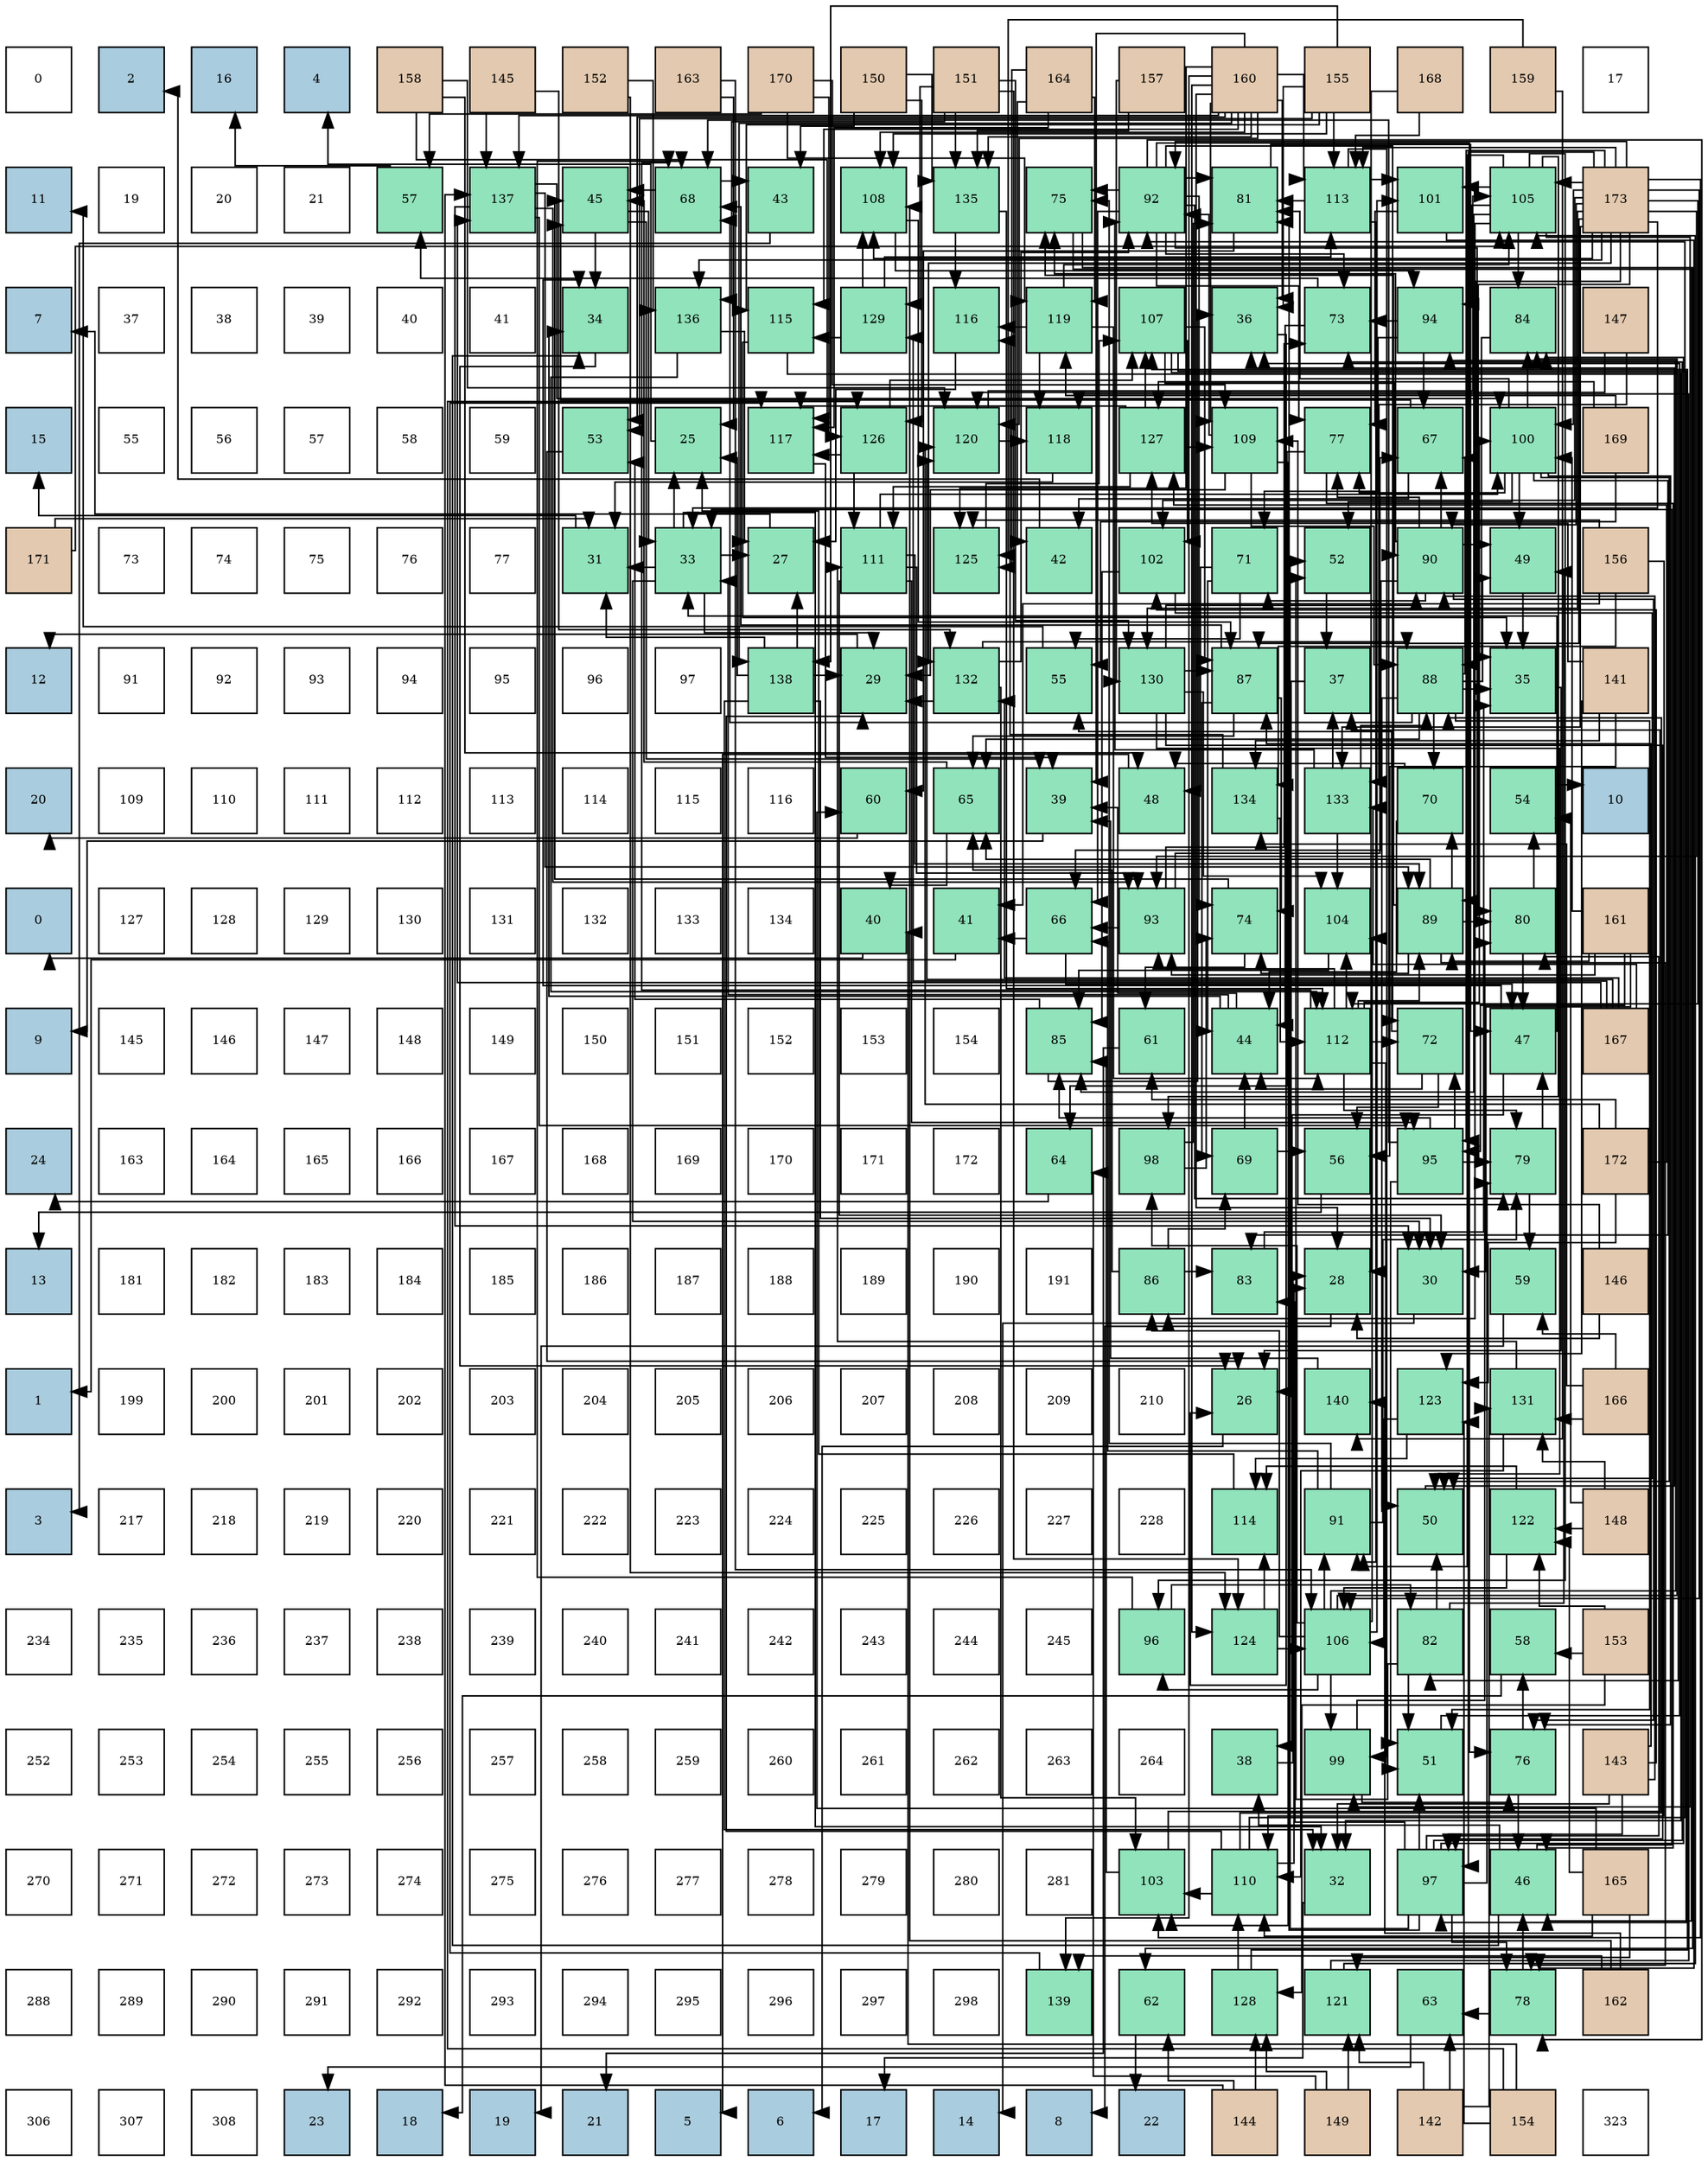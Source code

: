 digraph layout{
 rankdir=TB;
 splines=ortho;
 node [style=filled shape=square fixedsize=true width=0.6];
0[label="0", fontsize=8, fillcolor="#ffffff"];
1[label="2", fontsize=8, fillcolor="#a9ccde"];
2[label="16", fontsize=8, fillcolor="#a9ccde"];
3[label="4", fontsize=8, fillcolor="#a9ccde"];
4[label="158", fontsize=8, fillcolor="#e3c9af"];
5[label="145", fontsize=8, fillcolor="#e3c9af"];
6[label="152", fontsize=8, fillcolor="#e3c9af"];
7[label="163", fontsize=8, fillcolor="#e3c9af"];
8[label="170", fontsize=8, fillcolor="#e3c9af"];
9[label="150", fontsize=8, fillcolor="#e3c9af"];
10[label="151", fontsize=8, fillcolor="#e3c9af"];
11[label="164", fontsize=8, fillcolor="#e3c9af"];
12[label="157", fontsize=8, fillcolor="#e3c9af"];
13[label="160", fontsize=8, fillcolor="#e3c9af"];
14[label="155", fontsize=8, fillcolor="#e3c9af"];
15[label="168", fontsize=8, fillcolor="#e3c9af"];
16[label="159", fontsize=8, fillcolor="#e3c9af"];
17[label="17", fontsize=8, fillcolor="#ffffff"];
18[label="11", fontsize=8, fillcolor="#a9ccde"];
19[label="19", fontsize=8, fillcolor="#ffffff"];
20[label="20", fontsize=8, fillcolor="#ffffff"];
21[label="21", fontsize=8, fillcolor="#ffffff"];
22[label="57", fontsize=8, fillcolor="#91e3bb"];
23[label="137", fontsize=8, fillcolor="#91e3bb"];
24[label="45", fontsize=8, fillcolor="#91e3bb"];
25[label="68", fontsize=8, fillcolor="#91e3bb"];
26[label="43", fontsize=8, fillcolor="#91e3bb"];
27[label="108", fontsize=8, fillcolor="#91e3bb"];
28[label="135", fontsize=8, fillcolor="#91e3bb"];
29[label="75", fontsize=8, fillcolor="#91e3bb"];
30[label="92", fontsize=8, fillcolor="#91e3bb"];
31[label="81", fontsize=8, fillcolor="#91e3bb"];
32[label="113", fontsize=8, fillcolor="#91e3bb"];
33[label="101", fontsize=8, fillcolor="#91e3bb"];
34[label="105", fontsize=8, fillcolor="#91e3bb"];
35[label="173", fontsize=8, fillcolor="#e3c9af"];
36[label="7", fontsize=8, fillcolor="#a9ccde"];
37[label="37", fontsize=8, fillcolor="#ffffff"];
38[label="38", fontsize=8, fillcolor="#ffffff"];
39[label="39", fontsize=8, fillcolor="#ffffff"];
40[label="40", fontsize=8, fillcolor="#ffffff"];
41[label="41", fontsize=8, fillcolor="#ffffff"];
42[label="34", fontsize=8, fillcolor="#91e3bb"];
43[label="136", fontsize=8, fillcolor="#91e3bb"];
44[label="115", fontsize=8, fillcolor="#91e3bb"];
45[label="129", fontsize=8, fillcolor="#91e3bb"];
46[label="116", fontsize=8, fillcolor="#91e3bb"];
47[label="119", fontsize=8, fillcolor="#91e3bb"];
48[label="107", fontsize=8, fillcolor="#91e3bb"];
49[label="36", fontsize=8, fillcolor="#91e3bb"];
50[label="73", fontsize=8, fillcolor="#91e3bb"];
51[label="94", fontsize=8, fillcolor="#91e3bb"];
52[label="84", fontsize=8, fillcolor="#91e3bb"];
53[label="147", fontsize=8, fillcolor="#e3c9af"];
54[label="15", fontsize=8, fillcolor="#a9ccde"];
55[label="55", fontsize=8, fillcolor="#ffffff"];
56[label="56", fontsize=8, fillcolor="#ffffff"];
57[label="57", fontsize=8, fillcolor="#ffffff"];
58[label="58", fontsize=8, fillcolor="#ffffff"];
59[label="59", fontsize=8, fillcolor="#ffffff"];
60[label="53", fontsize=8, fillcolor="#91e3bb"];
61[label="25", fontsize=8, fillcolor="#91e3bb"];
62[label="117", fontsize=8, fillcolor="#91e3bb"];
63[label="126", fontsize=8, fillcolor="#91e3bb"];
64[label="120", fontsize=8, fillcolor="#91e3bb"];
65[label="118", fontsize=8, fillcolor="#91e3bb"];
66[label="127", fontsize=8, fillcolor="#91e3bb"];
67[label="109", fontsize=8, fillcolor="#91e3bb"];
68[label="77", fontsize=8, fillcolor="#91e3bb"];
69[label="67", fontsize=8, fillcolor="#91e3bb"];
70[label="100", fontsize=8, fillcolor="#91e3bb"];
71[label="169", fontsize=8, fillcolor="#e3c9af"];
72[label="171", fontsize=8, fillcolor="#e3c9af"];
73[label="73", fontsize=8, fillcolor="#ffffff"];
74[label="74", fontsize=8, fillcolor="#ffffff"];
75[label="75", fontsize=8, fillcolor="#ffffff"];
76[label="76", fontsize=8, fillcolor="#ffffff"];
77[label="77", fontsize=8, fillcolor="#ffffff"];
78[label="31", fontsize=8, fillcolor="#91e3bb"];
79[label="33", fontsize=8, fillcolor="#91e3bb"];
80[label="27", fontsize=8, fillcolor="#91e3bb"];
81[label="111", fontsize=8, fillcolor="#91e3bb"];
82[label="125", fontsize=8, fillcolor="#91e3bb"];
83[label="42", fontsize=8, fillcolor="#91e3bb"];
84[label="102", fontsize=8, fillcolor="#91e3bb"];
85[label="71", fontsize=8, fillcolor="#91e3bb"];
86[label="52", fontsize=8, fillcolor="#91e3bb"];
87[label="90", fontsize=8, fillcolor="#91e3bb"];
88[label="49", fontsize=8, fillcolor="#91e3bb"];
89[label="156", fontsize=8, fillcolor="#e3c9af"];
90[label="12", fontsize=8, fillcolor="#a9ccde"];
91[label="91", fontsize=8, fillcolor="#ffffff"];
92[label="92", fontsize=8, fillcolor="#ffffff"];
93[label="93", fontsize=8, fillcolor="#ffffff"];
94[label="94", fontsize=8, fillcolor="#ffffff"];
95[label="95", fontsize=8, fillcolor="#ffffff"];
96[label="96", fontsize=8, fillcolor="#ffffff"];
97[label="97", fontsize=8, fillcolor="#ffffff"];
98[label="138", fontsize=8, fillcolor="#91e3bb"];
99[label="29", fontsize=8, fillcolor="#91e3bb"];
100[label="132", fontsize=8, fillcolor="#91e3bb"];
101[label="55", fontsize=8, fillcolor="#91e3bb"];
102[label="130", fontsize=8, fillcolor="#91e3bb"];
103[label="87", fontsize=8, fillcolor="#91e3bb"];
104[label="37", fontsize=8, fillcolor="#91e3bb"];
105[label="88", fontsize=8, fillcolor="#91e3bb"];
106[label="35", fontsize=8, fillcolor="#91e3bb"];
107[label="141", fontsize=8, fillcolor="#e3c9af"];
108[label="20", fontsize=8, fillcolor="#a9ccde"];
109[label="109", fontsize=8, fillcolor="#ffffff"];
110[label="110", fontsize=8, fillcolor="#ffffff"];
111[label="111", fontsize=8, fillcolor="#ffffff"];
112[label="112", fontsize=8, fillcolor="#ffffff"];
113[label="113", fontsize=8, fillcolor="#ffffff"];
114[label="114", fontsize=8, fillcolor="#ffffff"];
115[label="115", fontsize=8, fillcolor="#ffffff"];
116[label="116", fontsize=8, fillcolor="#ffffff"];
117[label="60", fontsize=8, fillcolor="#91e3bb"];
118[label="65", fontsize=8, fillcolor="#91e3bb"];
119[label="39", fontsize=8, fillcolor="#91e3bb"];
120[label="48", fontsize=8, fillcolor="#91e3bb"];
121[label="134", fontsize=8, fillcolor="#91e3bb"];
122[label="133", fontsize=8, fillcolor="#91e3bb"];
123[label="70", fontsize=8, fillcolor="#91e3bb"];
124[label="54", fontsize=8, fillcolor="#91e3bb"];
125[label="10", fontsize=8, fillcolor="#a9ccde"];
126[label="0", fontsize=8, fillcolor="#a9ccde"];
127[label="127", fontsize=8, fillcolor="#ffffff"];
128[label="128", fontsize=8, fillcolor="#ffffff"];
129[label="129", fontsize=8, fillcolor="#ffffff"];
130[label="130", fontsize=8, fillcolor="#ffffff"];
131[label="131", fontsize=8, fillcolor="#ffffff"];
132[label="132", fontsize=8, fillcolor="#ffffff"];
133[label="133", fontsize=8, fillcolor="#ffffff"];
134[label="134", fontsize=8, fillcolor="#ffffff"];
135[label="40", fontsize=8, fillcolor="#91e3bb"];
136[label="41", fontsize=8, fillcolor="#91e3bb"];
137[label="66", fontsize=8, fillcolor="#91e3bb"];
138[label="93", fontsize=8, fillcolor="#91e3bb"];
139[label="74", fontsize=8, fillcolor="#91e3bb"];
140[label="104", fontsize=8, fillcolor="#91e3bb"];
141[label="89", fontsize=8, fillcolor="#91e3bb"];
142[label="80", fontsize=8, fillcolor="#91e3bb"];
143[label="161", fontsize=8, fillcolor="#e3c9af"];
144[label="9", fontsize=8, fillcolor="#a9ccde"];
145[label="145", fontsize=8, fillcolor="#ffffff"];
146[label="146", fontsize=8, fillcolor="#ffffff"];
147[label="147", fontsize=8, fillcolor="#ffffff"];
148[label="148", fontsize=8, fillcolor="#ffffff"];
149[label="149", fontsize=8, fillcolor="#ffffff"];
150[label="150", fontsize=8, fillcolor="#ffffff"];
151[label="151", fontsize=8, fillcolor="#ffffff"];
152[label="152", fontsize=8, fillcolor="#ffffff"];
153[label="153", fontsize=8, fillcolor="#ffffff"];
154[label="154", fontsize=8, fillcolor="#ffffff"];
155[label="85", fontsize=8, fillcolor="#91e3bb"];
156[label="61", fontsize=8, fillcolor="#91e3bb"];
157[label="44", fontsize=8, fillcolor="#91e3bb"];
158[label="112", fontsize=8, fillcolor="#91e3bb"];
159[label="72", fontsize=8, fillcolor="#91e3bb"];
160[label="47", fontsize=8, fillcolor="#91e3bb"];
161[label="167", fontsize=8, fillcolor="#e3c9af"];
162[label="24", fontsize=8, fillcolor="#a9ccde"];
163[label="163", fontsize=8, fillcolor="#ffffff"];
164[label="164", fontsize=8, fillcolor="#ffffff"];
165[label="165", fontsize=8, fillcolor="#ffffff"];
166[label="166", fontsize=8, fillcolor="#ffffff"];
167[label="167", fontsize=8, fillcolor="#ffffff"];
168[label="168", fontsize=8, fillcolor="#ffffff"];
169[label="169", fontsize=8, fillcolor="#ffffff"];
170[label="170", fontsize=8, fillcolor="#ffffff"];
171[label="171", fontsize=8, fillcolor="#ffffff"];
172[label="172", fontsize=8, fillcolor="#ffffff"];
173[label="64", fontsize=8, fillcolor="#91e3bb"];
174[label="98", fontsize=8, fillcolor="#91e3bb"];
175[label="69", fontsize=8, fillcolor="#91e3bb"];
176[label="56", fontsize=8, fillcolor="#91e3bb"];
177[label="95", fontsize=8, fillcolor="#91e3bb"];
178[label="79", fontsize=8, fillcolor="#91e3bb"];
179[label="172", fontsize=8, fillcolor="#e3c9af"];
180[label="13", fontsize=8, fillcolor="#a9ccde"];
181[label="181", fontsize=8, fillcolor="#ffffff"];
182[label="182", fontsize=8, fillcolor="#ffffff"];
183[label="183", fontsize=8, fillcolor="#ffffff"];
184[label="184", fontsize=8, fillcolor="#ffffff"];
185[label="185", fontsize=8, fillcolor="#ffffff"];
186[label="186", fontsize=8, fillcolor="#ffffff"];
187[label="187", fontsize=8, fillcolor="#ffffff"];
188[label="188", fontsize=8, fillcolor="#ffffff"];
189[label="189", fontsize=8, fillcolor="#ffffff"];
190[label="190", fontsize=8, fillcolor="#ffffff"];
191[label="191", fontsize=8, fillcolor="#ffffff"];
192[label="86", fontsize=8, fillcolor="#91e3bb"];
193[label="83", fontsize=8, fillcolor="#91e3bb"];
194[label="28", fontsize=8, fillcolor="#91e3bb"];
195[label="30", fontsize=8, fillcolor="#91e3bb"];
196[label="59", fontsize=8, fillcolor="#91e3bb"];
197[label="146", fontsize=8, fillcolor="#e3c9af"];
198[label="1", fontsize=8, fillcolor="#a9ccde"];
199[label="199", fontsize=8, fillcolor="#ffffff"];
200[label="200", fontsize=8, fillcolor="#ffffff"];
201[label="201", fontsize=8, fillcolor="#ffffff"];
202[label="202", fontsize=8, fillcolor="#ffffff"];
203[label="203", fontsize=8, fillcolor="#ffffff"];
204[label="204", fontsize=8, fillcolor="#ffffff"];
205[label="205", fontsize=8, fillcolor="#ffffff"];
206[label="206", fontsize=8, fillcolor="#ffffff"];
207[label="207", fontsize=8, fillcolor="#ffffff"];
208[label="208", fontsize=8, fillcolor="#ffffff"];
209[label="209", fontsize=8, fillcolor="#ffffff"];
210[label="210", fontsize=8, fillcolor="#ffffff"];
211[label="26", fontsize=8, fillcolor="#91e3bb"];
212[label="140", fontsize=8, fillcolor="#91e3bb"];
213[label="123", fontsize=8, fillcolor="#91e3bb"];
214[label="131", fontsize=8, fillcolor="#91e3bb"];
215[label="166", fontsize=8, fillcolor="#e3c9af"];
216[label="3", fontsize=8, fillcolor="#a9ccde"];
217[label="217", fontsize=8, fillcolor="#ffffff"];
218[label="218", fontsize=8, fillcolor="#ffffff"];
219[label="219", fontsize=8, fillcolor="#ffffff"];
220[label="220", fontsize=8, fillcolor="#ffffff"];
221[label="221", fontsize=8, fillcolor="#ffffff"];
222[label="222", fontsize=8, fillcolor="#ffffff"];
223[label="223", fontsize=8, fillcolor="#ffffff"];
224[label="224", fontsize=8, fillcolor="#ffffff"];
225[label="225", fontsize=8, fillcolor="#ffffff"];
226[label="226", fontsize=8, fillcolor="#ffffff"];
227[label="227", fontsize=8, fillcolor="#ffffff"];
228[label="228", fontsize=8, fillcolor="#ffffff"];
229[label="114", fontsize=8, fillcolor="#91e3bb"];
230[label="91", fontsize=8, fillcolor="#91e3bb"];
231[label="50", fontsize=8, fillcolor="#91e3bb"];
232[label="122", fontsize=8, fillcolor="#91e3bb"];
233[label="148", fontsize=8, fillcolor="#e3c9af"];
234[label="234", fontsize=8, fillcolor="#ffffff"];
235[label="235", fontsize=8, fillcolor="#ffffff"];
236[label="236", fontsize=8, fillcolor="#ffffff"];
237[label="237", fontsize=8, fillcolor="#ffffff"];
238[label="238", fontsize=8, fillcolor="#ffffff"];
239[label="239", fontsize=8, fillcolor="#ffffff"];
240[label="240", fontsize=8, fillcolor="#ffffff"];
241[label="241", fontsize=8, fillcolor="#ffffff"];
242[label="242", fontsize=8, fillcolor="#ffffff"];
243[label="243", fontsize=8, fillcolor="#ffffff"];
244[label="244", fontsize=8, fillcolor="#ffffff"];
245[label="245", fontsize=8, fillcolor="#ffffff"];
246[label="96", fontsize=8, fillcolor="#91e3bb"];
247[label="124", fontsize=8, fillcolor="#91e3bb"];
248[label="106", fontsize=8, fillcolor="#91e3bb"];
249[label="82", fontsize=8, fillcolor="#91e3bb"];
250[label="58", fontsize=8, fillcolor="#91e3bb"];
251[label="153", fontsize=8, fillcolor="#e3c9af"];
252[label="252", fontsize=8, fillcolor="#ffffff"];
253[label="253", fontsize=8, fillcolor="#ffffff"];
254[label="254", fontsize=8, fillcolor="#ffffff"];
255[label="255", fontsize=8, fillcolor="#ffffff"];
256[label="256", fontsize=8, fillcolor="#ffffff"];
257[label="257", fontsize=8, fillcolor="#ffffff"];
258[label="258", fontsize=8, fillcolor="#ffffff"];
259[label="259", fontsize=8, fillcolor="#ffffff"];
260[label="260", fontsize=8, fillcolor="#ffffff"];
261[label="261", fontsize=8, fillcolor="#ffffff"];
262[label="262", fontsize=8, fillcolor="#ffffff"];
263[label="263", fontsize=8, fillcolor="#ffffff"];
264[label="264", fontsize=8, fillcolor="#ffffff"];
265[label="38", fontsize=8, fillcolor="#91e3bb"];
266[label="99", fontsize=8, fillcolor="#91e3bb"];
267[label="51", fontsize=8, fillcolor="#91e3bb"];
268[label="76", fontsize=8, fillcolor="#91e3bb"];
269[label="143", fontsize=8, fillcolor="#e3c9af"];
270[label="270", fontsize=8, fillcolor="#ffffff"];
271[label="271", fontsize=8, fillcolor="#ffffff"];
272[label="272", fontsize=8, fillcolor="#ffffff"];
273[label="273", fontsize=8, fillcolor="#ffffff"];
274[label="274", fontsize=8, fillcolor="#ffffff"];
275[label="275", fontsize=8, fillcolor="#ffffff"];
276[label="276", fontsize=8, fillcolor="#ffffff"];
277[label="277", fontsize=8, fillcolor="#ffffff"];
278[label="278", fontsize=8, fillcolor="#ffffff"];
279[label="279", fontsize=8, fillcolor="#ffffff"];
280[label="280", fontsize=8, fillcolor="#ffffff"];
281[label="281", fontsize=8, fillcolor="#ffffff"];
282[label="103", fontsize=8, fillcolor="#91e3bb"];
283[label="110", fontsize=8, fillcolor="#91e3bb"];
284[label="32", fontsize=8, fillcolor="#91e3bb"];
285[label="97", fontsize=8, fillcolor="#91e3bb"];
286[label="46", fontsize=8, fillcolor="#91e3bb"];
287[label="165", fontsize=8, fillcolor="#e3c9af"];
288[label="288", fontsize=8, fillcolor="#ffffff"];
289[label="289", fontsize=8, fillcolor="#ffffff"];
290[label="290", fontsize=8, fillcolor="#ffffff"];
291[label="291", fontsize=8, fillcolor="#ffffff"];
292[label="292", fontsize=8, fillcolor="#ffffff"];
293[label="293", fontsize=8, fillcolor="#ffffff"];
294[label="294", fontsize=8, fillcolor="#ffffff"];
295[label="295", fontsize=8, fillcolor="#ffffff"];
296[label="296", fontsize=8, fillcolor="#ffffff"];
297[label="297", fontsize=8, fillcolor="#ffffff"];
298[label="298", fontsize=8, fillcolor="#ffffff"];
299[label="139", fontsize=8, fillcolor="#91e3bb"];
300[label="62", fontsize=8, fillcolor="#91e3bb"];
301[label="128", fontsize=8, fillcolor="#91e3bb"];
302[label="121", fontsize=8, fillcolor="#91e3bb"];
303[label="63", fontsize=8, fillcolor="#91e3bb"];
304[label="78", fontsize=8, fillcolor="#91e3bb"];
305[label="162", fontsize=8, fillcolor="#e3c9af"];
306[label="306", fontsize=8, fillcolor="#ffffff"];
307[label="307", fontsize=8, fillcolor="#ffffff"];
308[label="308", fontsize=8, fillcolor="#ffffff"];
309[label="23", fontsize=8, fillcolor="#a9ccde"];
310[label="18", fontsize=8, fillcolor="#a9ccde"];
311[label="19", fontsize=8, fillcolor="#a9ccde"];
312[label="21", fontsize=8, fillcolor="#a9ccde"];
313[label="5", fontsize=8, fillcolor="#a9ccde"];
314[label="6", fontsize=8, fillcolor="#a9ccde"];
315[label="17", fontsize=8, fillcolor="#a9ccde"];
316[label="14", fontsize=8, fillcolor="#a9ccde"];
317[label="8", fontsize=8, fillcolor="#a9ccde"];
318[label="22", fontsize=8, fillcolor="#a9ccde"];
319[label="144", fontsize=8, fillcolor="#e3c9af"];
320[label="149", fontsize=8, fillcolor="#e3c9af"];
321[label="142", fontsize=8, fillcolor="#e3c9af"];
322[label="154", fontsize=8, fillcolor="#e3c9af"];
323[label="323", fontsize=8, fillcolor="#ffffff"];
edge [constraint=false, style=vis];61 -> 3;
211 -> 314;
80 -> 36;
194 -> 317;
99 -> 90;
195 -> 316;
78 -> 54;
284 -> 315;
79 -> 61;
79 -> 80;
79 -> 99;
79 -> 195;
79 -> 78;
79 -> 284;
42 -> 211;
106 -> 211;
49 -> 211;
104 -> 211;
265 -> 194;
119 -> 144;
135 -> 126;
136 -> 198;
83 -> 1;
26 -> 216;
157 -> 79;
157 -> 42;
157 -> 119;
24 -> 79;
24 -> 42;
24 -> 119;
286 -> 79;
286 -> 42;
286 -> 265;
160 -> 79;
160 -> 42;
160 -> 265;
120 -> 313;
88 -> 106;
231 -> 49;
267 -> 49;
86 -> 104;
60 -> 211;
124 -> 125;
101 -> 18;
176 -> 180;
22 -> 2;
250 -> 310;
196 -> 311;
117 -> 108;
156 -> 312;
300 -> 318;
303 -> 309;
173 -> 162;
118 -> 135;
118 -> 24;
137 -> 136;
137 -> 160;
69 -> 83;
69 -> 24;
25 -> 26;
25 -> 24;
175 -> 157;
175 -> 176;
123 -> 157;
123 -> 120;
85 -> 157;
85 -> 120;
85 -> 101;
159 -> 157;
159 -> 101;
159 -> 176;
50 -> 157;
50 -> 22;
139 -> 24;
139 -> 156;
29 -> 286;
29 -> 300;
268 -> 286;
268 -> 250;
68 -> 286;
68 -> 173;
304 -> 286;
304 -> 303;
178 -> 160;
178 -> 196;
142 -> 160;
142 -> 124;
31 -> 160;
31 -> 117;
249 -> 88;
249 -> 231;
249 -> 267;
249 -> 86;
193 -> 106;
52 -> 106;
155 -> 49;
155 -> 60;
192 -> 118;
192 -> 175;
192 -> 193;
103 -> 118;
103 -> 25;
103 -> 175;
103 -> 139;
105 -> 106;
105 -> 88;
105 -> 231;
105 -> 267;
105 -> 118;
105 -> 69;
105 -> 25;
105 -> 123;
141 -> 118;
141 -> 123;
141 -> 139;
141 -> 29;
141 -> 304;
141 -> 142;
87 -> 88;
87 -> 137;
87 -> 69;
87 -> 85;
87 -> 29;
87 -> 268;
87 -> 68;
230 -> 137;
230 -> 29;
230 -> 178;
30 -> 137;
30 -> 159;
30 -> 50;
30 -> 139;
30 -> 29;
30 -> 268;
30 -> 68;
30 -> 304;
30 -> 178;
30 -> 142;
30 -> 31;
138 -> 137;
138 -> 69;
138 -> 50;
51 -> 69;
51 -> 85;
51 -> 50;
177 -> 267;
177 -> 25;
177 -> 159;
177 -> 178;
177 -> 155;
246 -> 25;
246 -> 249;
285 -> 267;
285 -> 86;
285 -> 50;
285 -> 304;
285 -> 178;
285 -> 142;
285 -> 31;
285 -> 193;
285 -> 52;
174 -> 139;
174 -> 31;
266 -> 268;
266 -> 142;
70 -> 88;
70 -> 231;
70 -> 86;
70 -> 268;
70 -> 68;
70 -> 31;
70 -> 193;
70 -> 52;
33 -> 68;
33 -> 304;
84 -> 231;
84 -> 155;
282 -> 104;
282 -> 155;
140 -> 155;
34 -> 52;
34 -> 155;
34 -> 192;
34 -> 230;
34 -> 51;
34 -> 246;
34 -> 174;
34 -> 266;
34 -> 33;
248 -> 52;
248 -> 192;
248 -> 230;
248 -> 51;
248 -> 246;
248 -> 174;
248 -> 266;
248 -> 33;
248 -> 140;
48 -> 284;
48 -> 103;
48 -> 87;
48 -> 285;
48 -> 84;
27 -> 103;
27 -> 51;
67 -> 99;
67 -> 105;
67 -> 30;
67 -> 282;
283 -> 194;
283 -> 99;
283 -> 105;
283 -> 30;
283 -> 282;
81 -> 195;
81 -> 141;
81 -> 138;
81 -> 177;
81 -> 70;
158 -> 267;
158 -> 25;
158 -> 159;
158 -> 178;
158 -> 141;
158 -> 138;
158 -> 70;
158 -> 140;
32 -> 31;
32 -> 230;
32 -> 266;
32 -> 33;
229 -> 61;
44 -> 106;
44 -> 249;
46 -> 80;
62 -> 119;
65 -> 78;
47 -> 34;
47 -> 158;
47 -> 46;
47 -> 65;
64 -> 34;
64 -> 65;
302 -> 34;
302 -> 65;
232 -> 248;
232 -> 229;
213 -> 248;
213 -> 229;
247 -> 248;
247 -> 229;
82 -> 48;
63 -> 48;
63 -> 81;
63 -> 62;
66 -> 48;
66 -> 67;
66 -> 81;
66 -> 62;
301 -> 48;
301 -> 283;
45 -> 27;
45 -> 32;
45 -> 44;
102 -> 231;
102 -> 103;
102 -> 87;
102 -> 285;
102 -> 140;
214 -> 283;
214 -> 81;
100 -> 99;
100 -> 105;
100 -> 30;
100 -> 282;
122 -> 104;
122 -> 105;
122 -> 30;
122 -> 140;
121 -> 158;
121 -> 46;
28 -> 158;
28 -> 46;
43 -> 80;
43 -> 158;
23 -> 195;
23 -> 141;
23 -> 138;
23 -> 177;
23 -> 70;
98 -> 61;
98 -> 80;
98 -> 99;
98 -> 195;
98 -> 78;
98 -> 284;
299 -> 62;
212 -> 119;
107 -> 176;
107 -> 213;
107 -> 66;
107 -> 121;
321 -> 303;
321 -> 302;
321 -> 214;
269 -> 284;
269 -> 103;
269 -> 87;
269 -> 285;
269 -> 84;
319 -> 300;
319 -> 301;
319 -> 23;
5 -> 100;
5 -> 23;
197 -> 194;
197 -> 67;
53 -> 64;
53 -> 122;
233 -> 124;
233 -> 232;
233 -> 214;
320 -> 173;
320 -> 302;
320 -> 301;
9 -> 26;
9 -> 63;
9 -> 28;
10 -> 247;
10 -> 45;
10 -> 102;
10 -> 28;
10 -> 43;
6 -> 247;
6 -> 43;
251 -> 250;
251 -> 232;
251 -> 301;
322 -> 135;
322 -> 213;
322 -> 63;
14 -> 49;
14 -> 60;
14 -> 27;
14 -> 32;
14 -> 44;
14 -> 98;
89 -> 136;
89 -> 283;
89 -> 82;
89 -> 121;
12 -> 102;
12 -> 28;
4 -> 120;
4 -> 64;
4 -> 63;
16 -> 82;
16 -> 212;
13 -> 194;
13 -> 49;
13 -> 119;
13 -> 60;
13 -> 27;
13 -> 67;
13 -> 32;
13 -> 44;
13 -> 64;
13 -> 247;
13 -> 82;
13 -> 28;
13 -> 23;
13 -> 98;
13 -> 299;
143 -> 195;
143 -> 141;
143 -> 138;
143 -> 177;
143 -> 70;
305 -> 27;
305 -> 299;
305 -> 212;
7 -> 61;
7 -> 248;
11 -> 83;
11 -> 62;
11 -> 47;
11 -> 82;
287 -> 117;
287 -> 283;
287 -> 302;
287 -> 232;
215 -> 196;
215 -> 214;
215 -> 121;
161 -> 64;
161 -> 45;
161 -> 100;
161 -> 122;
161 -> 23;
15 -> 194;
15 -> 32;
71 -> 101;
71 -> 47;
71 -> 66;
8 -> 22;
8 -> 67;
8 -> 62;
8 -> 47;
72 -> 78;
72 -> 34;
179 -> 156;
179 -> 64;
179 -> 213;
179 -> 66;
35 -> 79;
35 -> 103;
35 -> 105;
35 -> 141;
35 -> 87;
35 -> 30;
35 -> 138;
35 -> 177;
35 -> 285;
35 -> 70;
35 -> 84;
35 -> 282;
35 -> 34;
35 -> 248;
35 -> 27;
35 -> 158;
35 -> 32;
35 -> 102;
35 -> 100;
35 -> 122;
35 -> 43;
edge [constraint=true, style=invis];
0 -> 18 -> 36 -> 54 -> 72 -> 90 -> 108 -> 126 -> 144 -> 162 -> 180 -> 198 -> 216 -> 234 -> 252 -> 270 -> 288 -> 306;
1 -> 19 -> 37 -> 55 -> 73 -> 91 -> 109 -> 127 -> 145 -> 163 -> 181 -> 199 -> 217 -> 235 -> 253 -> 271 -> 289 -> 307;
2 -> 20 -> 38 -> 56 -> 74 -> 92 -> 110 -> 128 -> 146 -> 164 -> 182 -> 200 -> 218 -> 236 -> 254 -> 272 -> 290 -> 308;
3 -> 21 -> 39 -> 57 -> 75 -> 93 -> 111 -> 129 -> 147 -> 165 -> 183 -> 201 -> 219 -> 237 -> 255 -> 273 -> 291 -> 309;
4 -> 22 -> 40 -> 58 -> 76 -> 94 -> 112 -> 130 -> 148 -> 166 -> 184 -> 202 -> 220 -> 238 -> 256 -> 274 -> 292 -> 310;
5 -> 23 -> 41 -> 59 -> 77 -> 95 -> 113 -> 131 -> 149 -> 167 -> 185 -> 203 -> 221 -> 239 -> 257 -> 275 -> 293 -> 311;
6 -> 24 -> 42 -> 60 -> 78 -> 96 -> 114 -> 132 -> 150 -> 168 -> 186 -> 204 -> 222 -> 240 -> 258 -> 276 -> 294 -> 312;
7 -> 25 -> 43 -> 61 -> 79 -> 97 -> 115 -> 133 -> 151 -> 169 -> 187 -> 205 -> 223 -> 241 -> 259 -> 277 -> 295 -> 313;
8 -> 26 -> 44 -> 62 -> 80 -> 98 -> 116 -> 134 -> 152 -> 170 -> 188 -> 206 -> 224 -> 242 -> 260 -> 278 -> 296 -> 314;
9 -> 27 -> 45 -> 63 -> 81 -> 99 -> 117 -> 135 -> 153 -> 171 -> 189 -> 207 -> 225 -> 243 -> 261 -> 279 -> 297 -> 315;
10 -> 28 -> 46 -> 64 -> 82 -> 100 -> 118 -> 136 -> 154 -> 172 -> 190 -> 208 -> 226 -> 244 -> 262 -> 280 -> 298 -> 316;
11 -> 29 -> 47 -> 65 -> 83 -> 101 -> 119 -> 137 -> 155 -> 173 -> 191 -> 209 -> 227 -> 245 -> 263 -> 281 -> 299 -> 317;
12 -> 30 -> 48 -> 66 -> 84 -> 102 -> 120 -> 138 -> 156 -> 174 -> 192 -> 210 -> 228 -> 246 -> 264 -> 282 -> 300 -> 318;
13 -> 31 -> 49 -> 67 -> 85 -> 103 -> 121 -> 139 -> 157 -> 175 -> 193 -> 211 -> 229 -> 247 -> 265 -> 283 -> 301 -> 319;
14 -> 32 -> 50 -> 68 -> 86 -> 104 -> 122 -> 140 -> 158 -> 176 -> 194 -> 212 -> 230 -> 248 -> 266 -> 284 -> 302 -> 320;
15 -> 33 -> 51 -> 69 -> 87 -> 105 -> 123 -> 141 -> 159 -> 177 -> 195 -> 213 -> 231 -> 249 -> 267 -> 285 -> 303 -> 321;
16 -> 34 -> 52 -> 70 -> 88 -> 106 -> 124 -> 142 -> 160 -> 178 -> 196 -> 214 -> 232 -> 250 -> 268 -> 286 -> 304 -> 322;
17 -> 35 -> 53 -> 71 -> 89 -> 107 -> 125 -> 143 -> 161 -> 179 -> 197 -> 215 -> 233 -> 251 -> 269 -> 287 -> 305 -> 323;
rank = same {0 -> 1 -> 2 -> 3 -> 4 -> 5 -> 6 -> 7 -> 8 -> 9 -> 10 -> 11 -> 12 -> 13 -> 14 -> 15 -> 16 -> 17};
rank = same {18 -> 19 -> 20 -> 21 -> 22 -> 23 -> 24 -> 25 -> 26 -> 27 -> 28 -> 29 -> 30 -> 31 -> 32 -> 33 -> 34 -> 35};
rank = same {36 -> 37 -> 38 -> 39 -> 40 -> 41 -> 42 -> 43 -> 44 -> 45 -> 46 -> 47 -> 48 -> 49 -> 50 -> 51 -> 52 -> 53};
rank = same {54 -> 55 -> 56 -> 57 -> 58 -> 59 -> 60 -> 61 -> 62 -> 63 -> 64 -> 65 -> 66 -> 67 -> 68 -> 69 -> 70 -> 71};
rank = same {72 -> 73 -> 74 -> 75 -> 76 -> 77 -> 78 -> 79 -> 80 -> 81 -> 82 -> 83 -> 84 -> 85 -> 86 -> 87 -> 88 -> 89};
rank = same {90 -> 91 -> 92 -> 93 -> 94 -> 95 -> 96 -> 97 -> 98 -> 99 -> 100 -> 101 -> 102 -> 103 -> 104 -> 105 -> 106 -> 107};
rank = same {108 -> 109 -> 110 -> 111 -> 112 -> 113 -> 114 -> 115 -> 116 -> 117 -> 118 -> 119 -> 120 -> 121 -> 122 -> 123 -> 124 -> 125};
rank = same {126 -> 127 -> 128 -> 129 -> 130 -> 131 -> 132 -> 133 -> 134 -> 135 -> 136 -> 137 -> 138 -> 139 -> 140 -> 141 -> 142 -> 143};
rank = same {144 -> 145 -> 146 -> 147 -> 148 -> 149 -> 150 -> 151 -> 152 -> 153 -> 154 -> 155 -> 156 -> 157 -> 158 -> 159 -> 160 -> 161};
rank = same {162 -> 163 -> 164 -> 165 -> 166 -> 167 -> 168 -> 169 -> 170 -> 171 -> 172 -> 173 -> 174 -> 175 -> 176 -> 177 -> 178 -> 179};
rank = same {180 -> 181 -> 182 -> 183 -> 184 -> 185 -> 186 -> 187 -> 188 -> 189 -> 190 -> 191 -> 192 -> 193 -> 194 -> 195 -> 196 -> 197};
rank = same {198 -> 199 -> 200 -> 201 -> 202 -> 203 -> 204 -> 205 -> 206 -> 207 -> 208 -> 209 -> 210 -> 211 -> 212 -> 213 -> 214 -> 215};
rank = same {216 -> 217 -> 218 -> 219 -> 220 -> 221 -> 222 -> 223 -> 224 -> 225 -> 226 -> 227 -> 228 -> 229 -> 230 -> 231 -> 232 -> 233};
rank = same {234 -> 235 -> 236 -> 237 -> 238 -> 239 -> 240 -> 241 -> 242 -> 243 -> 244 -> 245 -> 246 -> 247 -> 248 -> 249 -> 250 -> 251};
rank = same {252 -> 253 -> 254 -> 255 -> 256 -> 257 -> 258 -> 259 -> 260 -> 261 -> 262 -> 263 -> 264 -> 265 -> 266 -> 267 -> 268 -> 269};
rank = same {270 -> 271 -> 272 -> 273 -> 274 -> 275 -> 276 -> 277 -> 278 -> 279 -> 280 -> 281 -> 282 -> 283 -> 284 -> 285 -> 286 -> 287};
rank = same {288 -> 289 -> 290 -> 291 -> 292 -> 293 -> 294 -> 295 -> 296 -> 297 -> 298 -> 299 -> 300 -> 301 -> 302 -> 303 -> 304 -> 305};
rank = same {306 -> 307 -> 308 -> 309 -> 310 -> 311 -> 312 -> 313 -> 314 -> 315 -> 316 -> 317 -> 318 -> 319 -> 320 -> 321 -> 322 -> 323};
}